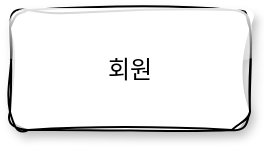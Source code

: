 <mxfile>
    <diagram id="d1kyFO_3i7EN4Tl8TUrB" name="Page-1">
        <mxGraphModel dx="426" dy="691" grid="1" gridSize="10" guides="1" tooltips="1" connect="1" arrows="1" fold="1" page="1" pageScale="1" pageWidth="850" pageHeight="1100" math="0" shadow="0">
            <root>
                <mxCell id="0"/>
                <mxCell id="1" parent="0"/>
                <mxCell id="15" value="회원" style="rounded=1;whiteSpace=wrap;html=1;strokeWidth=1;perimeterSpacing=0;glass=1;shadow=1;sketch=1;curveFitting=1;jiggle=2;" vertex="1" parent="1">
                    <mxGeometry x="60" y="160" width="120" height="60" as="geometry"/>
                </mxCell>
            </root>
        </mxGraphModel>
    </diagram>
</mxfile>